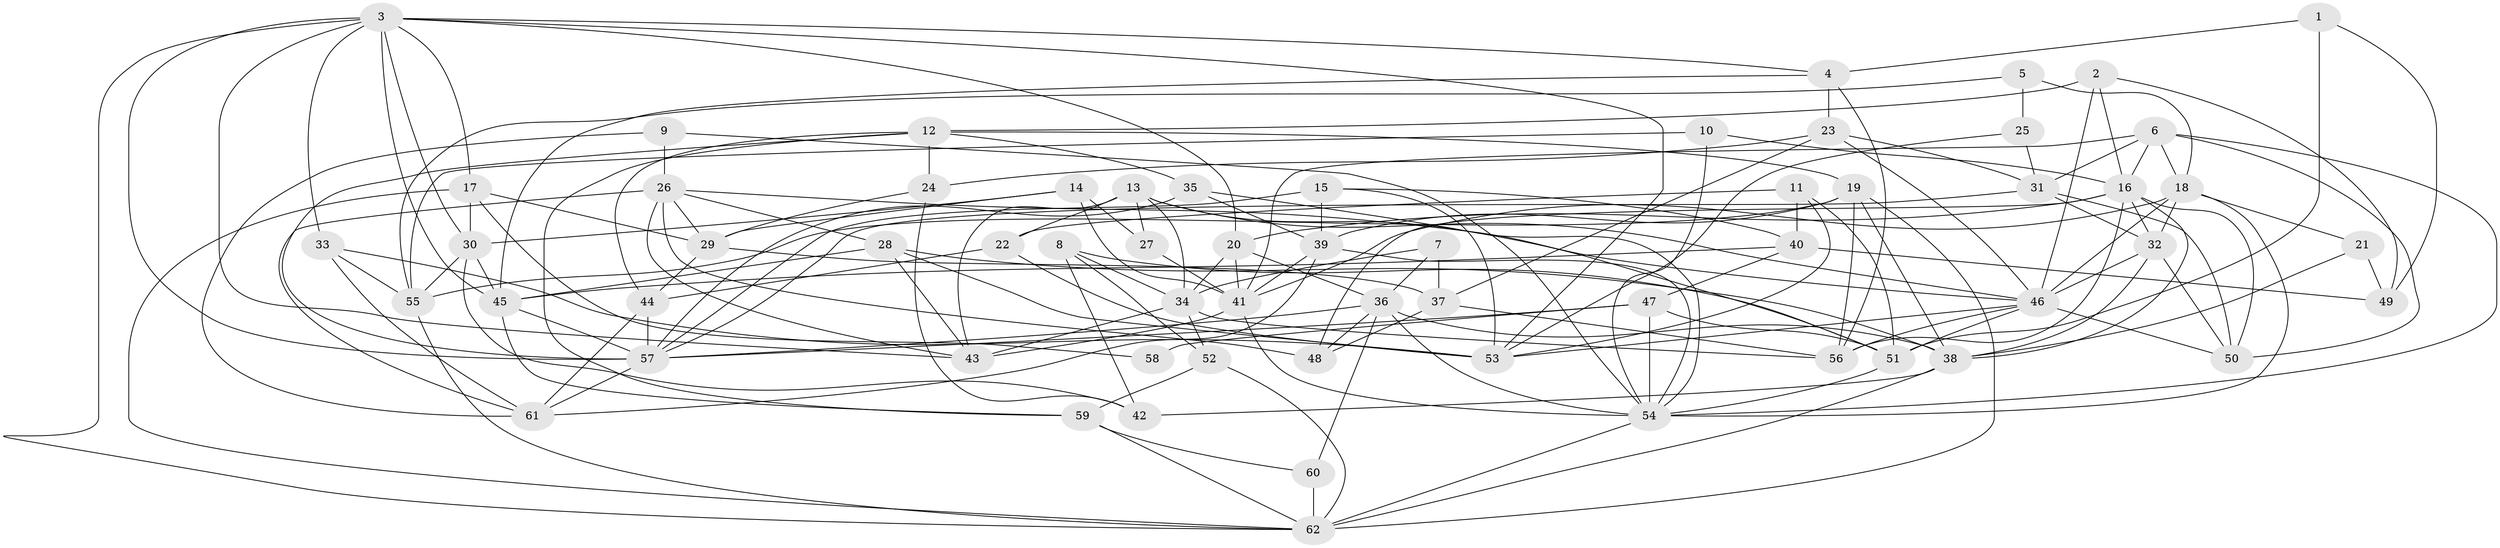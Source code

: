 // original degree distribution, {3: 0.2661290322580645, 6: 0.056451612903225805, 4: 0.3225806451612903, 5: 0.1693548387096774, 7: 0.04032258064516129, 2: 0.12096774193548387, 9: 0.008064516129032258, 8: 0.016129032258064516}
// Generated by graph-tools (version 1.1) at 2025/37/03/04/25 23:37:12]
// undirected, 62 vertices, 170 edges
graph export_dot {
  node [color=gray90,style=filled];
  1;
  2;
  3;
  4;
  5;
  6;
  7;
  8;
  9;
  10;
  11;
  12;
  13;
  14;
  15;
  16;
  17;
  18;
  19;
  20;
  21;
  22;
  23;
  24;
  25;
  26;
  27;
  28;
  29;
  30;
  31;
  32;
  33;
  34;
  35;
  36;
  37;
  38;
  39;
  40;
  41;
  42;
  43;
  44;
  45;
  46;
  47;
  48;
  49;
  50;
  51;
  52;
  53;
  54;
  55;
  56;
  57;
  58;
  59;
  60;
  61;
  62;
  1 -- 4 [weight=1.0];
  1 -- 49 [weight=1.0];
  1 -- 51 [weight=1.0];
  2 -- 12 [weight=1.0];
  2 -- 16 [weight=1.0];
  2 -- 46 [weight=1.0];
  2 -- 49 [weight=1.0];
  3 -- 4 [weight=1.0];
  3 -- 17 [weight=1.0];
  3 -- 20 [weight=1.0];
  3 -- 30 [weight=1.0];
  3 -- 33 [weight=1.0];
  3 -- 43 [weight=1.0];
  3 -- 45 [weight=1.0];
  3 -- 53 [weight=1.0];
  3 -- 57 [weight=1.0];
  3 -- 62 [weight=1.0];
  4 -- 23 [weight=1.0];
  4 -- 45 [weight=1.0];
  4 -- 56 [weight=1.0];
  5 -- 18 [weight=1.0];
  5 -- 25 [weight=1.0];
  5 -- 55 [weight=1.0];
  6 -- 16 [weight=1.0];
  6 -- 18 [weight=1.0];
  6 -- 31 [weight=1.0];
  6 -- 41 [weight=1.0];
  6 -- 50 [weight=1.0];
  6 -- 54 [weight=1.0];
  7 -- 34 [weight=1.0];
  7 -- 36 [weight=1.0];
  7 -- 37 [weight=1.0];
  8 -- 34 [weight=1.0];
  8 -- 42 [weight=1.0];
  8 -- 51 [weight=1.0];
  8 -- 52 [weight=1.0];
  9 -- 26 [weight=1.0];
  9 -- 54 [weight=1.0];
  9 -- 61 [weight=1.0];
  10 -- 16 [weight=1.0];
  10 -- 54 [weight=1.0];
  10 -- 55 [weight=1.0];
  11 -- 22 [weight=1.0];
  11 -- 40 [weight=1.0];
  11 -- 51 [weight=1.0];
  11 -- 53 [weight=1.0];
  12 -- 19 [weight=1.0];
  12 -- 24 [weight=1.0];
  12 -- 35 [weight=1.0];
  12 -- 44 [weight=1.0];
  12 -- 57 [weight=1.0];
  12 -- 59 [weight=1.0];
  13 -- 22 [weight=2.0];
  13 -- 27 [weight=1.0];
  13 -- 34 [weight=1.0];
  13 -- 43 [weight=2.0];
  13 -- 46 [weight=1.0];
  13 -- 51 [weight=1.0];
  14 -- 27 [weight=1.0];
  14 -- 29 [weight=1.0];
  14 -- 30 [weight=1.0];
  14 -- 41 [weight=2.0];
  15 -- 39 [weight=2.0];
  15 -- 40 [weight=1.0];
  15 -- 53 [weight=1.0];
  15 -- 57 [weight=1.0];
  16 -- 20 [weight=1.0];
  16 -- 32 [weight=1.0];
  16 -- 38 [weight=1.0];
  16 -- 48 [weight=1.0];
  16 -- 50 [weight=1.0];
  16 -- 56 [weight=1.0];
  17 -- 29 [weight=1.0];
  17 -- 30 [weight=1.0];
  17 -- 58 [weight=1.0];
  17 -- 62 [weight=1.0];
  18 -- 21 [weight=1.0];
  18 -- 32 [weight=1.0];
  18 -- 41 [weight=1.0];
  18 -- 46 [weight=1.0];
  18 -- 54 [weight=1.0];
  19 -- 38 [weight=1.0];
  19 -- 39 [weight=1.0];
  19 -- 55 [weight=2.0];
  19 -- 56 [weight=1.0];
  19 -- 62 [weight=1.0];
  20 -- 34 [weight=1.0];
  20 -- 36 [weight=1.0];
  20 -- 41 [weight=1.0];
  21 -- 38 [weight=2.0];
  21 -- 49 [weight=1.0];
  22 -- 44 [weight=1.0];
  22 -- 53 [weight=1.0];
  23 -- 24 [weight=1.0];
  23 -- 31 [weight=1.0];
  23 -- 37 [weight=1.0];
  23 -- 46 [weight=1.0];
  24 -- 29 [weight=1.0];
  24 -- 42 [weight=1.0];
  25 -- 31 [weight=1.0];
  25 -- 53 [weight=1.0];
  26 -- 28 [weight=1.0];
  26 -- 29 [weight=1.0];
  26 -- 43 [weight=2.0];
  26 -- 46 [weight=1.0];
  26 -- 48 [weight=1.0];
  26 -- 61 [weight=1.0];
  27 -- 41 [weight=1.0];
  28 -- 38 [weight=1.0];
  28 -- 43 [weight=1.0];
  28 -- 45 [weight=1.0];
  28 -- 53 [weight=1.0];
  29 -- 37 [weight=1.0];
  29 -- 44 [weight=1.0];
  30 -- 42 [weight=1.0];
  30 -- 45 [weight=1.0];
  30 -- 55 [weight=1.0];
  31 -- 32 [weight=2.0];
  31 -- 50 [weight=1.0];
  31 -- 57 [weight=1.0];
  32 -- 38 [weight=1.0];
  32 -- 46 [weight=1.0];
  32 -- 50 [weight=1.0];
  33 -- 53 [weight=1.0];
  33 -- 55 [weight=1.0];
  33 -- 61 [weight=2.0];
  34 -- 43 [weight=1.0];
  34 -- 52 [weight=1.0];
  34 -- 56 [weight=1.0];
  35 -- 39 [weight=1.0];
  35 -- 54 [weight=1.0];
  35 -- 57 [weight=1.0];
  36 -- 38 [weight=1.0];
  36 -- 48 [weight=1.0];
  36 -- 54 [weight=1.0];
  36 -- 57 [weight=1.0];
  36 -- 60 [weight=1.0];
  37 -- 48 [weight=1.0];
  37 -- 56 [weight=1.0];
  38 -- 42 [weight=2.0];
  38 -- 62 [weight=1.0];
  39 -- 41 [weight=1.0];
  39 -- 54 [weight=1.0];
  39 -- 61 [weight=1.0];
  40 -- 45 [weight=1.0];
  40 -- 47 [weight=1.0];
  40 -- 49 [weight=1.0];
  41 -- 43 [weight=1.0];
  41 -- 54 [weight=1.0];
  44 -- 57 [weight=1.0];
  44 -- 61 [weight=1.0];
  45 -- 57 [weight=1.0];
  45 -- 59 [weight=1.0];
  46 -- 50 [weight=1.0];
  46 -- 51 [weight=1.0];
  46 -- 53 [weight=1.0];
  46 -- 56 [weight=1.0];
  47 -- 51 [weight=1.0];
  47 -- 54 [weight=1.0];
  47 -- 57 [weight=1.0];
  47 -- 58 [weight=1.0];
  51 -- 54 [weight=1.0];
  52 -- 59 [weight=1.0];
  52 -- 62 [weight=1.0];
  54 -- 62 [weight=1.0];
  55 -- 62 [weight=1.0];
  57 -- 61 [weight=2.0];
  59 -- 60 [weight=1.0];
  59 -- 62 [weight=1.0];
  60 -- 62 [weight=1.0];
}
